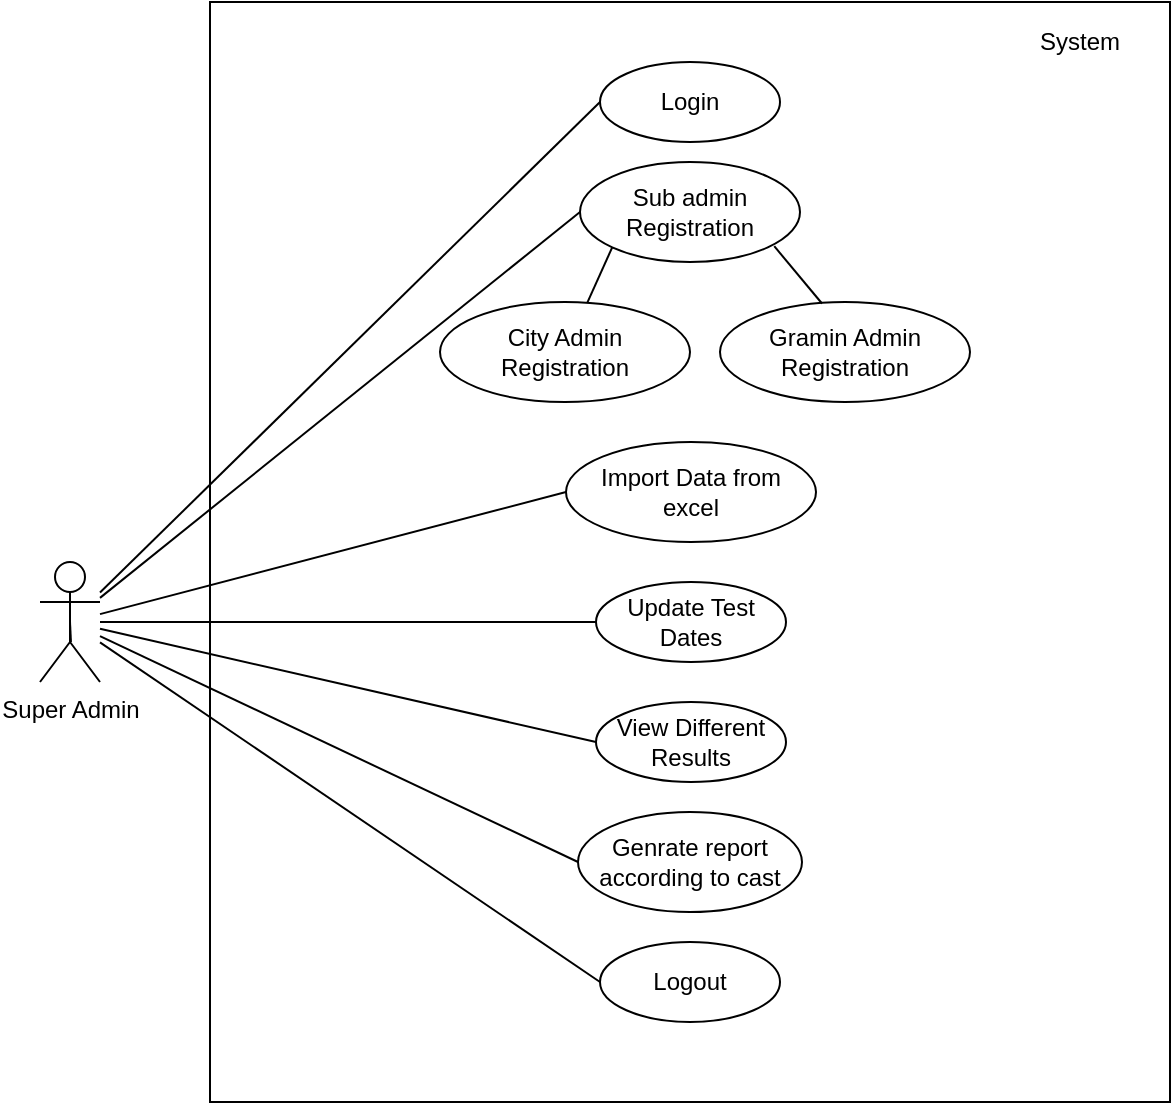 <mxfile version="14.5.1" type="device"><diagram id="Ah5c3ksX5Yf4R9D-scYv" name="Page-1"><mxGraphModel dx="1580" dy="921" grid="1" gridSize="10" guides="1" tooltips="1" connect="1" arrows="1" fold="1" page="1" pageScale="1" pageWidth="850" pageHeight="1100" math="0" shadow="0"><root><mxCell id="0"/><mxCell id="1" parent="0"/><mxCell id="mloGBrdIDBdWLWBvH-85-5" value="" style="rounded=0;whiteSpace=wrap;html=1;" parent="1" vertex="1"><mxGeometry x="185" y="120" width="480" height="550" as="geometry"/></mxCell><mxCell id="mloGBrdIDBdWLWBvH-85-20" style="rounded=0;orthogonalLoop=1;jettySize=auto;html=1;entryX=0;entryY=0.5;entryDx=0;entryDy=0;endArrow=none;endFill=0;" parent="1" source="mloGBrdIDBdWLWBvH-85-2" target="mloGBrdIDBdWLWBvH-85-3" edge="1"><mxGeometry relative="1" as="geometry"/></mxCell><mxCell id="mloGBrdIDBdWLWBvH-85-21" style="edgeStyle=none;rounded=0;orthogonalLoop=1;jettySize=auto;html=1;entryX=0;entryY=0.5;entryDx=0;entryDy=0;endArrow=none;endFill=0;" parent="1" source="mloGBrdIDBdWLWBvH-85-2" target="mloGBrdIDBdWLWBvH-85-6" edge="1"><mxGeometry relative="1" as="geometry"><mxPoint x="342.5" y="230" as="targetPoint"/></mxGeometry></mxCell><mxCell id="mloGBrdIDBdWLWBvH-85-44" style="edgeStyle=none;rounded=0;orthogonalLoop=1;jettySize=auto;html=1;entryX=0;entryY=0.5;entryDx=0;entryDy=0;startArrow=none;startFill=0;endArrow=none;endFill=0;" parent="1" source="mloGBrdIDBdWLWBvH-85-2" target="mloGBrdIDBdWLWBvH-85-7" edge="1"><mxGeometry relative="1" as="geometry"/></mxCell><mxCell id="mloGBrdIDBdWLWBvH-85-45" style="edgeStyle=none;rounded=0;orthogonalLoop=1;jettySize=auto;html=1;entryX=0;entryY=0.5;entryDx=0;entryDy=0;startArrow=none;startFill=0;endArrow=none;endFill=0;" parent="1" source="mloGBrdIDBdWLWBvH-85-2" target="mloGBrdIDBdWLWBvH-85-8" edge="1"><mxGeometry relative="1" as="geometry"/></mxCell><mxCell id="mloGBrdIDBdWLWBvH-85-46" style="edgeStyle=none;rounded=0;orthogonalLoop=1;jettySize=auto;html=1;entryX=0;entryY=0.5;entryDx=0;entryDy=0;startArrow=none;startFill=0;endArrow=none;endFill=0;" parent="1" source="mloGBrdIDBdWLWBvH-85-2" target="mloGBrdIDBdWLWBvH-85-9" edge="1"><mxGeometry relative="1" as="geometry"/></mxCell><mxCell id="h3RI5hhoC_QJhinrn6dg-9" style="rounded=0;orthogonalLoop=1;jettySize=auto;html=1;entryX=0;entryY=0.5;entryDx=0;entryDy=0;endArrow=none;endFill=0;" edge="1" parent="1" source="mloGBrdIDBdWLWBvH-85-2" target="mloGBrdIDBdWLWBvH-85-10"><mxGeometry relative="1" as="geometry"/></mxCell><mxCell id="h3RI5hhoC_QJhinrn6dg-10" style="edgeStyle=none;rounded=0;orthogonalLoop=1;jettySize=auto;html=1;entryX=0;entryY=0.5;entryDx=0;entryDy=0;endArrow=none;endFill=0;" edge="1" parent="1" source="mloGBrdIDBdWLWBvH-85-2" target="h3RI5hhoC_QJhinrn6dg-8"><mxGeometry relative="1" as="geometry"/></mxCell><mxCell id="mloGBrdIDBdWLWBvH-85-2" value="Super Admin" style="shape=umlActor;verticalLabelPosition=bottom;verticalAlign=top;html=1;outlineConnect=0;" parent="1" vertex="1"><mxGeometry x="100" y="400" width="30" height="60" as="geometry"/></mxCell><mxCell id="mloGBrdIDBdWLWBvH-85-3" value="Login" style="ellipse;whiteSpace=wrap;html=1;" parent="1" vertex="1"><mxGeometry x="380" y="150" width="90" height="40" as="geometry"/></mxCell><mxCell id="mloGBrdIDBdWLWBvH-85-6" value="Sub admin&lt;br&gt;Registration" style="ellipse;whiteSpace=wrap;html=1;" parent="1" vertex="1"><mxGeometry x="370" y="200" width="110" height="50" as="geometry"/></mxCell><mxCell id="mloGBrdIDBdWLWBvH-85-7" value="Import Data from&lt;br&gt;excel" style="ellipse;whiteSpace=wrap;html=1;" parent="1" vertex="1"><mxGeometry x="363" y="340" width="125" height="50" as="geometry"/></mxCell><mxCell id="mloGBrdIDBdWLWBvH-85-8" value="Update Test&lt;br&gt;Dates" style="ellipse;whiteSpace=wrap;html=1;" parent="1" vertex="1"><mxGeometry x="378" y="410" width="95" height="40" as="geometry"/></mxCell><mxCell id="mloGBrdIDBdWLWBvH-85-9" value="View Different Results" style="ellipse;whiteSpace=wrap;html=1;" parent="1" vertex="1"><mxGeometry x="378" y="470" width="95" height="40" as="geometry"/></mxCell><mxCell id="mloGBrdIDBdWLWBvH-85-10" value="Genrate report according to cast" style="ellipse;whiteSpace=wrap;html=1;" parent="1" vertex="1"><mxGeometry x="369" y="525" width="112" height="50" as="geometry"/></mxCell><mxCell id="mloGBrdIDBdWLWBvH-85-47" style="edgeStyle=none;rounded=0;orthogonalLoop=1;jettySize=auto;html=1;exitX=0.5;exitY=0.5;exitDx=0;exitDy=0;exitPerimeter=0;entryX=0.516;entryY=0.667;entryDx=0;entryDy=0;entryPerimeter=0;startArrow=none;startFill=0;endArrow=none;endFill=0;" parent="1" source="mloGBrdIDBdWLWBvH-85-2" target="mloGBrdIDBdWLWBvH-85-2" edge="1"><mxGeometry relative="1" as="geometry"/></mxCell><mxCell id="h3RI5hhoC_QJhinrn6dg-1" value="City Admin&lt;br&gt;Registration" style="ellipse;whiteSpace=wrap;html=1;" vertex="1" parent="1"><mxGeometry x="300" y="270" width="125" height="50" as="geometry"/></mxCell><mxCell id="h3RI5hhoC_QJhinrn6dg-2" value="Gramin Admin&lt;br&gt;Registration" style="ellipse;whiteSpace=wrap;html=1;" vertex="1" parent="1"><mxGeometry x="440" y="270" width="125" height="50" as="geometry"/></mxCell><mxCell id="h3RI5hhoC_QJhinrn6dg-5" value="" style="endArrow=none;html=1;entryX=0;entryY=1;entryDx=0;entryDy=0;" edge="1" parent="1" source="h3RI5hhoC_QJhinrn6dg-1" target="mloGBrdIDBdWLWBvH-85-6"><mxGeometry width="50" height="50" relative="1" as="geometry"><mxPoint x="420" y="330" as="sourcePoint"/><mxPoint x="470" y="280" as="targetPoint"/></mxGeometry></mxCell><mxCell id="h3RI5hhoC_QJhinrn6dg-6" value="" style="endArrow=none;html=1;entryX=0.883;entryY=0.842;entryDx=0;entryDy=0;entryPerimeter=0;exitX=0.408;exitY=0.015;exitDx=0;exitDy=0;exitPerimeter=0;" edge="1" parent="1" source="h3RI5hhoC_QJhinrn6dg-2" target="mloGBrdIDBdWLWBvH-85-6"><mxGeometry width="50" height="50" relative="1" as="geometry"><mxPoint x="520" y="270" as="sourcePoint"/><mxPoint x="570" y="220" as="targetPoint"/></mxGeometry></mxCell><mxCell id="h3RI5hhoC_QJhinrn6dg-8" value="Logout" style="ellipse;whiteSpace=wrap;html=1;" vertex="1" parent="1"><mxGeometry x="380" y="590" width="90" height="40" as="geometry"/></mxCell><mxCell id="h3RI5hhoC_QJhinrn6dg-11" value="System" style="text;html=1;strokeColor=none;fillColor=none;align=center;verticalAlign=middle;whiteSpace=wrap;rounded=0;" vertex="1" parent="1"><mxGeometry x="600" y="130" width="40" height="20" as="geometry"/></mxCell></root></mxGraphModel></diagram></mxfile>